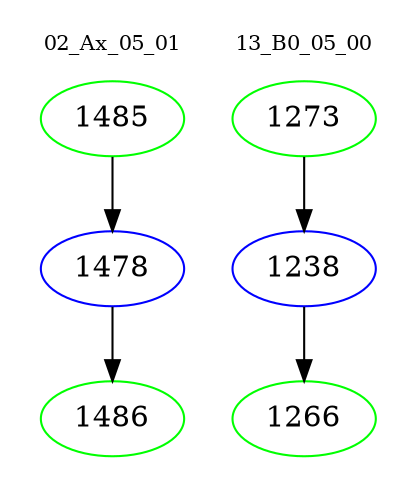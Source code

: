 digraph{
subgraph cluster_0 {
color = white
label = "02_Ax_05_01";
fontsize=10;
T0_1485 [label="1485", color="green"]
T0_1485 -> T0_1478 [color="black"]
T0_1478 [label="1478", color="blue"]
T0_1478 -> T0_1486 [color="black"]
T0_1486 [label="1486", color="green"]
}
subgraph cluster_1 {
color = white
label = "13_B0_05_00";
fontsize=10;
T1_1273 [label="1273", color="green"]
T1_1273 -> T1_1238 [color="black"]
T1_1238 [label="1238", color="blue"]
T1_1238 -> T1_1266 [color="black"]
T1_1266 [label="1266", color="green"]
}
}
